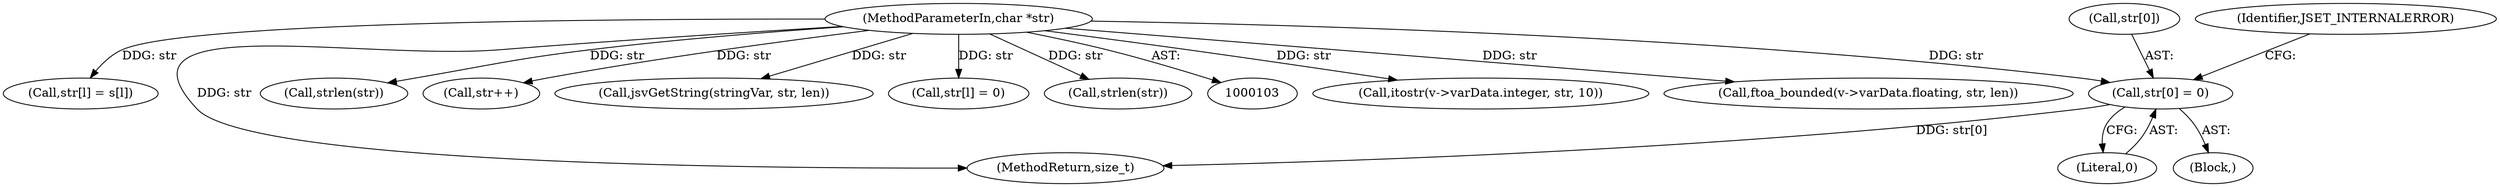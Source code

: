 digraph "0_Espruino_ce1924193862d58cb43d3d4d9dada710a8361b89@array" {
"1000269" [label="(Call,str[0] = 0)"];
"1000105" [label="(MethodParameterIn,char *str)"];
"1000156" [label="(Call,itostr(v->varData.integer, str, 10))"];
"1000172" [label="(Call,ftoa_bounded(v->varData.floating, str, len))"];
"1000270" [label="(Call,str[0])"];
"1000135" [label="(Call,str[l] = s[l])"];
"1000269" [label="(Call,str[0] = 0)"];
"1000268" [label="(Block,)"];
"1000279" [label="(MethodReturn,size_t)"];
"1000181" [label="(Call,strlen(str))"];
"1000224" [label="(Call,str++)"];
"1000105" [label="(MethodParameterIn,char *str)"];
"1000275" [label="(Identifier,JSET_INTERNALERROR)"];
"1000259" [label="(Call,jsvGetString(stringVar, str, len))"];
"1000144" [label="(Call,str[l] = 0)"];
"1000273" [label="(Literal,0)"];
"1000165" [label="(Call,strlen(str))"];
"1000269" -> "1000268"  [label="AST: "];
"1000269" -> "1000273"  [label="CFG: "];
"1000270" -> "1000269"  [label="AST: "];
"1000273" -> "1000269"  [label="AST: "];
"1000275" -> "1000269"  [label="CFG: "];
"1000269" -> "1000279"  [label="DDG: str[0]"];
"1000105" -> "1000269"  [label="DDG: str"];
"1000105" -> "1000103"  [label="AST: "];
"1000105" -> "1000279"  [label="DDG: str"];
"1000105" -> "1000135"  [label="DDG: str"];
"1000105" -> "1000144"  [label="DDG: str"];
"1000105" -> "1000156"  [label="DDG: str"];
"1000105" -> "1000165"  [label="DDG: str"];
"1000105" -> "1000172"  [label="DDG: str"];
"1000105" -> "1000181"  [label="DDG: str"];
"1000105" -> "1000224"  [label="DDG: str"];
"1000105" -> "1000259"  [label="DDG: str"];
}
